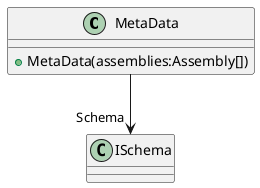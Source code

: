 @startuml
class MetaData {
    + MetaData(assemblies:Assembly[])
}
MetaData --> "Schema" ISchema
@enduml
